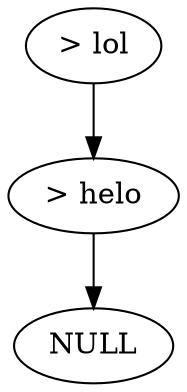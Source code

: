digraph yep {
	n0[label="> lol"];
	n0 -> n1;
	n1[label="> helo"];
	n1 -> n11;
	n11[label="NULL"];
}
